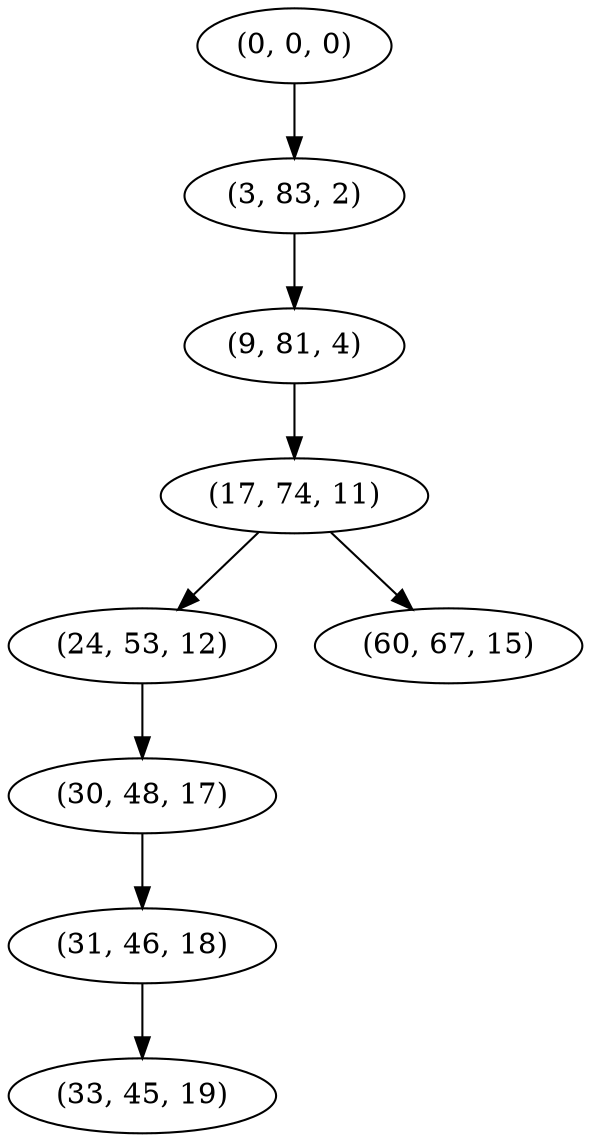 digraph tree {
    "(0, 0, 0)";
    "(3, 83, 2)";
    "(9, 81, 4)";
    "(17, 74, 11)";
    "(24, 53, 12)";
    "(30, 48, 17)";
    "(31, 46, 18)";
    "(33, 45, 19)";
    "(60, 67, 15)";
    "(0, 0, 0)" -> "(3, 83, 2)";
    "(3, 83, 2)" -> "(9, 81, 4)";
    "(9, 81, 4)" -> "(17, 74, 11)";
    "(17, 74, 11)" -> "(24, 53, 12)";
    "(17, 74, 11)" -> "(60, 67, 15)";
    "(24, 53, 12)" -> "(30, 48, 17)";
    "(30, 48, 17)" -> "(31, 46, 18)";
    "(31, 46, 18)" -> "(33, 45, 19)";
}
